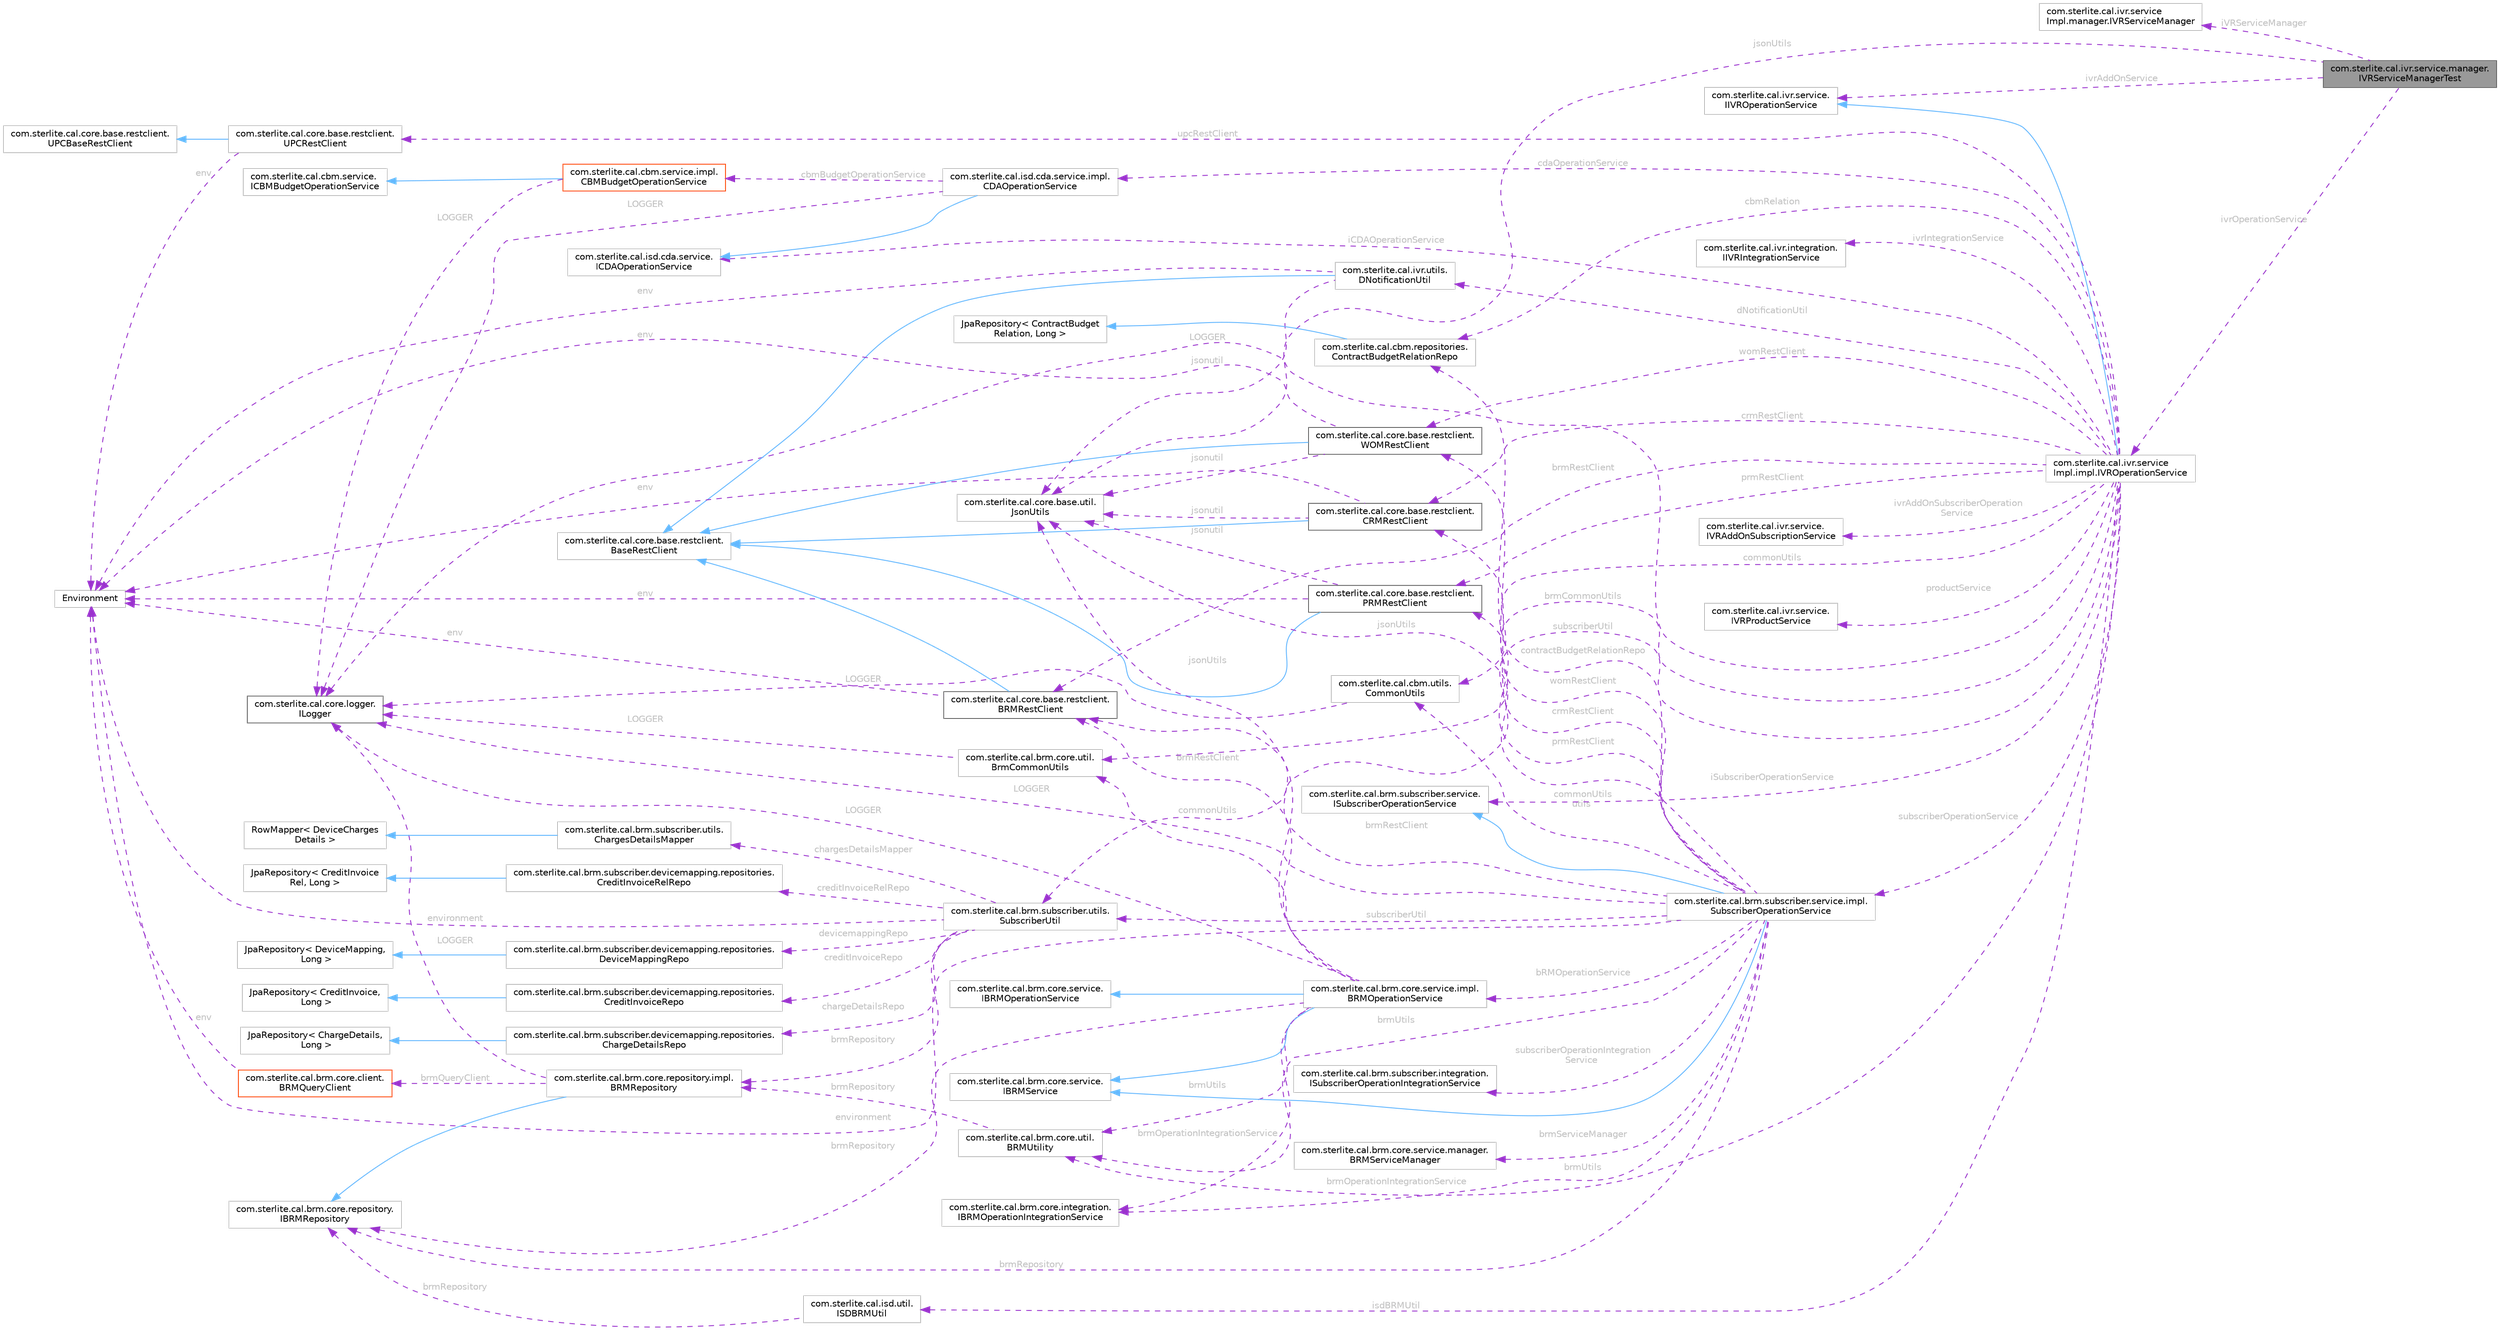 digraph "com.sterlite.cal.ivr.service.manager.IVRServiceManagerTest"
{
 // LATEX_PDF_SIZE
  bgcolor="transparent";
  edge [fontname=Helvetica,fontsize=10,labelfontname=Helvetica,labelfontsize=10];
  node [fontname=Helvetica,fontsize=10,shape=box,height=0.2,width=0.4];
  rankdir="LR";
  Node1 [id="Node000001",label="com.sterlite.cal.ivr.service.manager.\lIVRServiceManagerTest",height=0.2,width=0.4,color="gray40", fillcolor="grey60", style="filled", fontcolor="black",tooltip=" "];
  Node2 -> Node1 [id="edge1_Node000001_Node000002",dir="back",color="darkorchid3",style="dashed",tooltip=" ",label=" iVRServiceManager",fontcolor="grey" ];
  Node2 [id="Node000002",label="com.sterlite.cal.ivr.service\lImpl.manager.IVRServiceManager",height=0.2,width=0.4,color="grey75", fillcolor="white", style="filled",URL="$classcom_1_1sterlite_1_1cal_1_1ivr_1_1service_impl_1_1manager_1_1_i_v_r_service_manager.html",tooltip=" "];
  Node3 -> Node1 [id="edge2_Node000001_Node000003",dir="back",color="darkorchid3",style="dashed",tooltip=" ",label=" ivrOperationService",fontcolor="grey" ];
  Node3 [id="Node000003",label="com.sterlite.cal.ivr.service\lImpl.impl.IVROperationService",height=0.2,width=0.4,color="grey75", fillcolor="white", style="filled",URL="$classcom_1_1sterlite_1_1cal_1_1ivr_1_1service_impl_1_1impl_1_1_i_v_r_operation_service.html",tooltip=" "];
  Node4 -> Node3 [id="edge3_Node000003_Node000004",dir="back",color="steelblue1",style="solid",tooltip=" "];
  Node4 [id="Node000004",label="com.sterlite.cal.ivr.service.\lIIVROperationService",height=0.2,width=0.4,color="grey75", fillcolor="white", style="filled",URL="$interfacecom_1_1sterlite_1_1cal_1_1ivr_1_1service_1_1_i_i_v_r_operation_service.html",tooltip=" "];
  Node5 -> Node3 [id="edge4_Node000003_Node000005",dir="back",color="darkorchid3",style="dashed",tooltip=" ",label=" LOGGER",fontcolor="grey" ];
  Node5 [id="Node000005",label="com.sterlite.cal.core.logger.\lILogger",height=0.2,width=0.4,color="gray40", fillcolor="white", style="filled",URL="$interfacecom_1_1sterlite_1_1cal_1_1core_1_1logger_1_1_i_logger.html",tooltip=" "];
  Node6 -> Node3 [id="edge5_Node000003_Node000006",dir="back",color="darkorchid3",style="dashed",tooltip=" ",label=" ivrIntegrationService",fontcolor="grey" ];
  Node6 [id="Node000006",label="com.sterlite.cal.ivr.integration.\lIIVRIntegrationService",height=0.2,width=0.4,color="grey75", fillcolor="white", style="filled",URL="$interfacecom_1_1sterlite_1_1cal_1_1ivr_1_1integration_1_1_i_i_v_r_integration_service.html",tooltip=" "];
  Node7 -> Node3 [id="edge6_Node000003_Node000007",dir="back",color="darkorchid3",style="dashed",tooltip=" ",label=" dNotificationUtil",fontcolor="grey" ];
  Node7 [id="Node000007",label="com.sterlite.cal.ivr.utils.\lDNotificationUtil",height=0.2,width=0.4,color="grey75", fillcolor="white", style="filled",URL="$classcom_1_1sterlite_1_1cal_1_1ivr_1_1utils_1_1_d_notification_util.html",tooltip=" "];
  Node8 -> Node7 [id="edge7_Node000007_Node000008",dir="back",color="steelblue1",style="solid",tooltip=" "];
  Node8 [id="Node000008",label="com.sterlite.cal.core.base.restclient.\lBaseRestClient",height=0.2,width=0.4,color="grey75", fillcolor="white", style="filled",URL="$classcom_1_1sterlite_1_1cal_1_1core_1_1base_1_1restclient_1_1_base_rest_client.html",tooltip=" "];
  Node9 -> Node7 [id="edge8_Node000007_Node000009",dir="back",color="darkorchid3",style="dashed",tooltip=" ",label=" env",fontcolor="grey" ];
  Node9 [id="Node000009",label="Environment",height=0.2,width=0.4,color="grey75", fillcolor="white", style="filled",tooltip=" "];
  Node10 -> Node7 [id="edge9_Node000007_Node000010",dir="back",color="darkorchid3",style="dashed",tooltip=" ",label=" jsonutil",fontcolor="grey" ];
  Node10 [id="Node000010",label="com.sterlite.cal.core.base.util.\lJsonUtils",height=0.2,width=0.4,color="grey75", fillcolor="white", style="filled",URL="$classcom_1_1sterlite_1_1cal_1_1core_1_1base_1_1util_1_1_json_utils.html",tooltip=" "];
  Node11 -> Node3 [id="edge10_Node000003_Node000011",dir="back",color="darkorchid3",style="dashed",tooltip=" ",label=" womRestClient",fontcolor="grey" ];
  Node11 [id="Node000011",label="com.sterlite.cal.core.base.restclient.\lWOMRestClient",height=0.2,width=0.4,color="gray40", fillcolor="white", style="filled",URL="$classcom_1_1sterlite_1_1cal_1_1core_1_1base_1_1restclient_1_1_w_o_m_rest_client.html",tooltip=" "];
  Node8 -> Node11 [id="edge11_Node000011_Node000008",dir="back",color="steelblue1",style="solid",tooltip=" "];
  Node9 -> Node11 [id="edge12_Node000011_Node000009",dir="back",color="darkorchid3",style="dashed",tooltip=" ",label=" env",fontcolor="grey" ];
  Node10 -> Node11 [id="edge13_Node000011_Node000010",dir="back",color="darkorchid3",style="dashed",tooltip=" ",label=" jsonutil",fontcolor="grey" ];
  Node12 -> Node3 [id="edge14_Node000003_Node000012",dir="back",color="darkorchid3",style="dashed",tooltip=" ",label=" brmRestClient",fontcolor="grey" ];
  Node12 [id="Node000012",label="com.sterlite.cal.core.base.restclient.\lBRMRestClient",height=0.2,width=0.4,color="gray40", fillcolor="white", style="filled",URL="$classcom_1_1sterlite_1_1cal_1_1core_1_1base_1_1restclient_1_1_b_r_m_rest_client.html",tooltip=" "];
  Node8 -> Node12 [id="edge15_Node000012_Node000008",dir="back",color="steelblue1",style="solid",tooltip=" "];
  Node9 -> Node12 [id="edge16_Node000012_Node000009",dir="back",color="darkorchid3",style="dashed",tooltip=" ",label=" env",fontcolor="grey" ];
  Node13 -> Node3 [id="edge17_Node000003_Node000013",dir="back",color="darkorchid3",style="dashed",tooltip=" ",label=" prmRestClient",fontcolor="grey" ];
  Node13 [id="Node000013",label="com.sterlite.cal.core.base.restclient.\lPRMRestClient",height=0.2,width=0.4,color="gray40", fillcolor="white", style="filled",URL="$classcom_1_1sterlite_1_1cal_1_1core_1_1base_1_1restclient_1_1_p_r_m_rest_client.html",tooltip=" "];
  Node8 -> Node13 [id="edge18_Node000013_Node000008",dir="back",color="steelblue1",style="solid",tooltip=" "];
  Node9 -> Node13 [id="edge19_Node000013_Node000009",dir="back",color="darkorchid3",style="dashed",tooltip=" ",label=" env",fontcolor="grey" ];
  Node10 -> Node13 [id="edge20_Node000013_Node000010",dir="back",color="darkorchid3",style="dashed",tooltip=" ",label=" jsonutil",fontcolor="grey" ];
  Node14 -> Node3 [id="edge21_Node000003_Node000014",dir="back",color="darkorchid3",style="dashed",tooltip=" ",label=" crmRestClient",fontcolor="grey" ];
  Node14 [id="Node000014",label="com.sterlite.cal.core.base.restclient.\lCRMRestClient",height=0.2,width=0.4,color="gray40", fillcolor="white", style="filled",URL="$classcom_1_1sterlite_1_1cal_1_1core_1_1base_1_1restclient_1_1_c_r_m_rest_client.html",tooltip=" "];
  Node8 -> Node14 [id="edge22_Node000014_Node000008",dir="back",color="steelblue1",style="solid",tooltip=" "];
  Node9 -> Node14 [id="edge23_Node000014_Node000009",dir="back",color="darkorchid3",style="dashed",tooltip=" ",label=" env",fontcolor="grey" ];
  Node10 -> Node14 [id="edge24_Node000014_Node000010",dir="back",color="darkorchid3",style="dashed",tooltip=" ",label=" jsonutil",fontcolor="grey" ];
  Node15 -> Node3 [id="edge25_Node000003_Node000015",dir="back",color="darkorchid3",style="dashed",tooltip=" ",label=" commonUtils",fontcolor="grey" ];
  Node15 [id="Node000015",label="com.sterlite.cal.cbm.utils.\lCommonUtils",height=0.2,width=0.4,color="grey75", fillcolor="white", style="filled",URL="$classcom_1_1sterlite_1_1cal_1_1cbm_1_1utils_1_1_common_utils.html",tooltip=" "];
  Node5 -> Node15 [id="edge26_Node000015_Node000005",dir="back",color="darkorchid3",style="dashed",tooltip=" ",label=" LOGGER",fontcolor="grey" ];
  Node16 -> Node3 [id="edge27_Node000003_Node000016",dir="back",color="darkorchid3",style="dashed",tooltip=" ",label=" brmCommonUtils",fontcolor="grey" ];
  Node16 [id="Node000016",label="com.sterlite.cal.brm.core.util.\lBrmCommonUtils",height=0.2,width=0.4,color="grey75", fillcolor="white", style="filled",URL="$classcom_1_1sterlite_1_1cal_1_1brm_1_1core_1_1util_1_1_brm_common_utils.html",tooltip=" "];
  Node5 -> Node16 [id="edge28_Node000016_Node000005",dir="back",color="darkorchid3",style="dashed",tooltip=" ",label=" LOGGER",fontcolor="grey" ];
  Node17 -> Node3 [id="edge29_Node000003_Node000017",dir="back",color="darkorchid3",style="dashed",tooltip=" ",label=" ivrAddOnSubscriberOperation\lService",fontcolor="grey" ];
  Node17 [id="Node000017",label="com.sterlite.cal.ivr.service.\lIVRAddOnSubscriptionService",height=0.2,width=0.4,color="grey75", fillcolor="white", style="filled",URL="$interfacecom_1_1sterlite_1_1cal_1_1ivr_1_1service_1_1_i_v_r_add_on_subscription_service.html",tooltip=" "];
  Node18 -> Node3 [id="edge30_Node000003_Node000018",dir="back",color="darkorchid3",style="dashed",tooltip=" ",label=" iSubscriberOperationService",fontcolor="grey" ];
  Node18 [id="Node000018",label="com.sterlite.cal.brm.subscriber.service.\lISubscriberOperationService",height=0.2,width=0.4,color="grey75", fillcolor="white", style="filled",URL="$interfacecom_1_1sterlite_1_1cal_1_1brm_1_1subscriber_1_1service_1_1_i_subscriber_operation_service.html",tooltip=" "];
  Node19 -> Node3 [id="edge31_Node000003_Node000019",dir="back",color="darkorchid3",style="dashed",tooltip=" ",label=" productService",fontcolor="grey" ];
  Node19 [id="Node000019",label="com.sterlite.cal.ivr.service.\lIVRProductService",height=0.2,width=0.4,color="grey75", fillcolor="white", style="filled",URL="$interfacecom_1_1sterlite_1_1cal_1_1ivr_1_1service_1_1_i_v_r_product_service.html",tooltip=" "];
  Node20 -> Node3 [id="edge32_Node000003_Node000020",dir="back",color="darkorchid3",style="dashed",tooltip=" ",label=" iCDAOperationService",fontcolor="grey" ];
  Node20 [id="Node000020",label="com.sterlite.cal.isd.cda.service.\lICDAOperationService",height=0.2,width=0.4,color="grey75", fillcolor="white", style="filled",URL="$interfacecom_1_1sterlite_1_1cal_1_1isd_1_1cda_1_1service_1_1_i_c_d_a_operation_service.html",tooltip=" "];
  Node21 -> Node3 [id="edge33_Node000003_Node000021",dir="back",color="darkorchid3",style="dashed",tooltip=" ",label=" subscriberUtil",fontcolor="grey" ];
  Node21 [id="Node000021",label="com.sterlite.cal.brm.subscriber.utils.\lSubscriberUtil",height=0.2,width=0.4,color="grey75", fillcolor="white", style="filled",URL="$classcom_1_1sterlite_1_1cal_1_1brm_1_1subscriber_1_1utils_1_1_subscriber_util.html",tooltip=" "];
  Node22 -> Node21 [id="edge34_Node000021_Node000022",dir="back",color="darkorchid3",style="dashed",tooltip=" ",label=" brmRepository",fontcolor="grey" ];
  Node22 [id="Node000022",label="com.sterlite.cal.brm.core.repository.impl.\lBRMRepository",height=0.2,width=0.4,color="grey75", fillcolor="white", style="filled",URL="$classcom_1_1sterlite_1_1cal_1_1brm_1_1core_1_1repository_1_1impl_1_1_b_r_m_repository.html",tooltip=" "];
  Node23 -> Node22 [id="edge35_Node000022_Node000023",dir="back",color="steelblue1",style="solid",tooltip=" "];
  Node23 [id="Node000023",label="com.sterlite.cal.brm.core.repository.\lIBRMRepository",height=0.2,width=0.4,color="grey75", fillcolor="white", style="filled",URL="$interfacecom_1_1sterlite_1_1cal_1_1brm_1_1core_1_1repository_1_1_i_b_r_m_repository.html",tooltip=" "];
  Node5 -> Node22 [id="edge36_Node000022_Node000005",dir="back",color="darkorchid3",style="dashed",tooltip=" ",label=" LOGGER",fontcolor="grey" ];
  Node24 -> Node22 [id="edge37_Node000022_Node000024",dir="back",color="darkorchid3",style="dashed",tooltip=" ",label=" brmQueryClient",fontcolor="grey" ];
  Node24 [id="Node000024",label="com.sterlite.cal.brm.core.client.\lBRMQueryClient",height=0.2,width=0.4,color="orangered", fillcolor="white", style="filled",URL="$classcom_1_1sterlite_1_1cal_1_1brm_1_1core_1_1client_1_1_b_r_m_query_client.html",tooltip=" "];
  Node9 -> Node24 [id="edge38_Node000024_Node000009",dir="back",color="darkorchid3",style="dashed",tooltip=" ",label=" env",fontcolor="grey" ];
  Node26 -> Node21 [id="edge39_Node000021_Node000026",dir="back",color="darkorchid3",style="dashed",tooltip=" ",label=" devicemappingRepo",fontcolor="grey" ];
  Node26 [id="Node000026",label="com.sterlite.cal.brm.subscriber.devicemapping.repositories.\lDeviceMappingRepo",height=0.2,width=0.4,color="grey75", fillcolor="white", style="filled",URL="$interfacecom_1_1sterlite_1_1cal_1_1brm_1_1subscriber_1_1devicemapping_1_1repositories_1_1_device_mapping_repo.html",tooltip=" "];
  Node27 -> Node26 [id="edge40_Node000026_Node000027",dir="back",color="steelblue1",style="solid",tooltip=" "];
  Node27 [id="Node000027",label="JpaRepository\< DeviceMapping,\l Long \>",height=0.2,width=0.4,color="grey75", fillcolor="white", style="filled",tooltip=" "];
  Node28 -> Node21 [id="edge41_Node000021_Node000028",dir="back",color="darkorchid3",style="dashed",tooltip=" ",label=" creditInvoiceRepo",fontcolor="grey" ];
  Node28 [id="Node000028",label="com.sterlite.cal.brm.subscriber.devicemapping.repositories.\lCreditInvoiceRepo",height=0.2,width=0.4,color="grey75", fillcolor="white", style="filled",URL="$interfacecom_1_1sterlite_1_1cal_1_1brm_1_1subscriber_1_1devicemapping_1_1repositories_1_1_credit_invoice_repo.html",tooltip=" "];
  Node29 -> Node28 [id="edge42_Node000028_Node000029",dir="back",color="steelblue1",style="solid",tooltip=" "];
  Node29 [id="Node000029",label="JpaRepository\< CreditInvoice,\l Long \>",height=0.2,width=0.4,color="grey75", fillcolor="white", style="filled",tooltip=" "];
  Node30 -> Node21 [id="edge43_Node000021_Node000030",dir="back",color="darkorchid3",style="dashed",tooltip=" ",label=" chargeDetailsRepo",fontcolor="grey" ];
  Node30 [id="Node000030",label="com.sterlite.cal.brm.subscriber.devicemapping.repositories.\lChargeDetailsRepo",height=0.2,width=0.4,color="grey75", fillcolor="white", style="filled",URL="$interfacecom_1_1sterlite_1_1cal_1_1brm_1_1subscriber_1_1devicemapping_1_1repositories_1_1_charge_details_repo.html",tooltip=" "];
  Node31 -> Node30 [id="edge44_Node000030_Node000031",dir="back",color="steelblue1",style="solid",tooltip=" "];
  Node31 [id="Node000031",label="JpaRepository\< ChargeDetails,\l Long \>",height=0.2,width=0.4,color="grey75", fillcolor="white", style="filled",tooltip=" "];
  Node9 -> Node21 [id="edge45_Node000021_Node000009",dir="back",color="darkorchid3",style="dashed",tooltip=" ",label=" environment",fontcolor="grey" ];
  Node32 -> Node21 [id="edge46_Node000021_Node000032",dir="back",color="darkorchid3",style="dashed",tooltip=" ",label=" chargesDetailsMapper",fontcolor="grey" ];
  Node32 [id="Node000032",label="com.sterlite.cal.brm.subscriber.utils.\lChargesDetailsMapper",height=0.2,width=0.4,color="grey75", fillcolor="white", style="filled",URL="$classcom_1_1sterlite_1_1cal_1_1brm_1_1subscriber_1_1utils_1_1_charges_details_mapper.html",tooltip=" "];
  Node33 -> Node32 [id="edge47_Node000032_Node000033",dir="back",color="steelblue1",style="solid",tooltip=" "];
  Node33 [id="Node000033",label="RowMapper\< DeviceCharges\lDetails \>",height=0.2,width=0.4,color="grey75", fillcolor="white", style="filled",tooltip=" "];
  Node34 -> Node21 [id="edge48_Node000021_Node000034",dir="back",color="darkorchid3",style="dashed",tooltip=" ",label=" creditInvoiceRelRepo",fontcolor="grey" ];
  Node34 [id="Node000034",label="com.sterlite.cal.brm.subscriber.devicemapping.repositories.\lCreditInvoiceRelRepo",height=0.2,width=0.4,color="grey75", fillcolor="white", style="filled",URL="$interfacecom_1_1sterlite_1_1cal_1_1brm_1_1subscriber_1_1devicemapping_1_1repositories_1_1_credit_invoice_rel_repo.html",tooltip=" "];
  Node35 -> Node34 [id="edge49_Node000034_Node000035",dir="back",color="steelblue1",style="solid",tooltip=" "];
  Node35 [id="Node000035",label="JpaRepository\< CreditInvoice\lRel, Long \>",height=0.2,width=0.4,color="grey75", fillcolor="white", style="filled",tooltip=" "];
  Node36 -> Node3 [id="edge50_Node000003_Node000036",dir="back",color="darkorchid3",style="dashed",tooltip=" ",label=" brmUtils",fontcolor="grey" ];
  Node36 [id="Node000036",label="com.sterlite.cal.brm.core.util.\lBRMUtility",height=0.2,width=0.4,color="grey75", fillcolor="white", style="filled",URL="$classcom_1_1sterlite_1_1cal_1_1brm_1_1core_1_1util_1_1_b_r_m_utility.html",tooltip=" "];
  Node22 -> Node36 [id="edge51_Node000036_Node000022",dir="back",color="darkorchid3",style="dashed",tooltip=" ",label=" brmRepository",fontcolor="grey" ];
  Node37 -> Node3 [id="edge52_Node000003_Node000037",dir="back",color="darkorchid3",style="dashed",tooltip=" ",label=" subscriberOperationService",fontcolor="grey" ];
  Node37 [id="Node000037",label="com.sterlite.cal.brm.subscriber.service.impl.\lSubscriberOperationService",height=0.2,width=0.4,color="grey75", fillcolor="white", style="filled",URL="$classcom_1_1sterlite_1_1cal_1_1brm_1_1subscriber_1_1service_1_1impl_1_1_subscriber_operation_service.html",tooltip=" "];
  Node18 -> Node37 [id="edge53_Node000037_Node000018",dir="back",color="steelblue1",style="solid",tooltip=" "];
  Node38 -> Node37 [id="edge54_Node000037_Node000038",dir="back",color="steelblue1",style="solid",tooltip=" "];
  Node38 [id="Node000038",label="com.sterlite.cal.brm.core.service.\lIBRMService",height=0.2,width=0.4,color="grey75", fillcolor="white", style="filled",URL="$interfacecom_1_1sterlite_1_1cal_1_1brm_1_1core_1_1service_1_1_i_b_r_m_service.html",tooltip=" "];
  Node5 -> Node37 [id="edge55_Node000037_Node000005",dir="back",color="darkorchid3",style="dashed",tooltip=" ",label=" LOGGER",fontcolor="grey" ];
  Node39 -> Node37 [id="edge56_Node000037_Node000039",dir="back",color="darkorchid3",style="dashed",tooltip=" ",label=" subscriberOperationIntegration\lService",fontcolor="grey" ];
  Node39 [id="Node000039",label="com.sterlite.cal.brm.subscriber.integration.\lISubscriberOperationIntegrationService",height=0.2,width=0.4,color="grey75", fillcolor="white", style="filled",URL="$interfacecom_1_1sterlite_1_1cal_1_1brm_1_1subscriber_1_1integration_1_1_i_subscriber_operation_integration_service.html",tooltip=" "];
  Node40 -> Node37 [id="edge57_Node000037_Node000040",dir="back",color="darkorchid3",style="dashed",tooltip=" ",label=" brmOperationIntegrationService",fontcolor="grey" ];
  Node40 [id="Node000040",label="com.sterlite.cal.brm.core.integration.\lIBRMOperationIntegrationService",height=0.2,width=0.4,color="grey75", fillcolor="white", style="filled",URL="$interfacecom_1_1sterlite_1_1cal_1_1brm_1_1core_1_1integration_1_1_i_b_r_m_operation_integration_service.html",tooltip=" "];
  Node41 -> Node37 [id="edge58_Node000037_Node000041",dir="back",color="darkorchid3",style="dashed",tooltip=" ",label=" bRMOperationService",fontcolor="grey" ];
  Node41 [id="Node000041",label="com.sterlite.cal.brm.core.service.impl.\lBRMOperationService",height=0.2,width=0.4,color="grey75", fillcolor="white", style="filled",URL="$classcom_1_1sterlite_1_1cal_1_1brm_1_1core_1_1service_1_1impl_1_1_b_r_m_operation_service.html",tooltip=" "];
  Node42 -> Node41 [id="edge59_Node000041_Node000042",dir="back",color="steelblue1",style="solid",tooltip=" "];
  Node42 [id="Node000042",label="com.sterlite.cal.brm.core.service.\lIBRMOperationService",height=0.2,width=0.4,color="grey75", fillcolor="white", style="filled",URL="$interfacecom_1_1sterlite_1_1cal_1_1brm_1_1core_1_1service_1_1_i_b_r_m_operation_service.html",tooltip=" "];
  Node38 -> Node41 [id="edge60_Node000041_Node000038",dir="back",color="steelblue1",style="solid",tooltip=" "];
  Node5 -> Node41 [id="edge61_Node000041_Node000005",dir="back",color="darkorchid3",style="dashed",tooltip=" ",label=" LOGGER",fontcolor="grey" ];
  Node40 -> Node41 [id="edge62_Node000041_Node000040",dir="back",color="darkorchid3",style="dashed",tooltip=" ",label=" brmOperationIntegrationService",fontcolor="grey" ];
  Node10 -> Node41 [id="edge63_Node000041_Node000010",dir="back",color="darkorchid3",style="dashed",tooltip=" ",label=" jsonUtils",fontcolor="grey" ];
  Node23 -> Node41 [id="edge64_Node000041_Node000023",dir="back",color="darkorchid3",style="dashed",tooltip=" ",label=" brmRepository",fontcolor="grey" ];
  Node36 -> Node41 [id="edge65_Node000041_Node000036",dir="back",color="darkorchid3",style="dashed",tooltip=" ",label=" brmUtils",fontcolor="grey" ];
  Node12 -> Node41 [id="edge66_Node000041_Node000012",dir="back",color="darkorchid3",style="dashed",tooltip=" ",label=" brmRestClient",fontcolor="grey" ];
  Node16 -> Node41 [id="edge67_Node000041_Node000016",dir="back",color="darkorchid3",style="dashed",tooltip=" ",label=" commonUtils",fontcolor="grey" ];
  Node10 -> Node37 [id="edge68_Node000037_Node000010",dir="back",color="darkorchid3",style="dashed",tooltip=" ",label=" jsonUtils",fontcolor="grey" ];
  Node15 -> Node37 [id="edge69_Node000037_Node000015",dir="back",color="darkorchid3",style="dashed",tooltip=" ",label=" commonUtils\nutils",fontcolor="grey" ];
  Node23 -> Node37 [id="edge70_Node000037_Node000023",dir="back",color="darkorchid3",style="dashed",tooltip=" ",label=" brmRepository",fontcolor="grey" ];
  Node14 -> Node37 [id="edge71_Node000037_Node000014",dir="back",color="darkorchid3",style="dashed",tooltip=" ",label=" crmRestClient",fontcolor="grey" ];
  Node12 -> Node37 [id="edge72_Node000037_Node000012",dir="back",color="darkorchid3",style="dashed",tooltip=" ",label=" brmRestClient",fontcolor="grey" ];
  Node13 -> Node37 [id="edge73_Node000037_Node000013",dir="back",color="darkorchid3",style="dashed",tooltip=" ",label=" prmRestClient",fontcolor="grey" ];
  Node9 -> Node37 [id="edge74_Node000037_Node000009",dir="back",color="darkorchid3",style="dashed",tooltip=" ",label=" environment",fontcolor="grey" ];
  Node21 -> Node37 [id="edge75_Node000037_Node000021",dir="back",color="darkorchid3",style="dashed",tooltip=" ",label=" subscriberUtil",fontcolor="grey" ];
  Node43 -> Node37 [id="edge76_Node000037_Node000043",dir="back",color="darkorchid3",style="dashed",tooltip=" ",label=" brmServiceManager",fontcolor="grey" ];
  Node43 [id="Node000043",label="com.sterlite.cal.brm.core.service.manager.\lBRMServiceManager",height=0.2,width=0.4,color="grey75", fillcolor="white", style="filled",URL="$classcom_1_1sterlite_1_1cal_1_1brm_1_1core_1_1service_1_1manager_1_1_b_r_m_service_manager.html",tooltip=" "];
  Node11 -> Node37 [id="edge77_Node000037_Node000011",dir="back",color="darkorchid3",style="dashed",tooltip=" ",label=" womRestClient",fontcolor="grey" ];
  Node44 -> Node37 [id="edge78_Node000037_Node000044",dir="back",color="darkorchid3",style="dashed",tooltip=" ",label=" contractBudgetRelationRepo",fontcolor="grey" ];
  Node44 [id="Node000044",label="com.sterlite.cal.cbm.repositories.\lContractBudgetRelationRepo",height=0.2,width=0.4,color="grey75", fillcolor="white", style="filled",URL="$interfacecom_1_1sterlite_1_1cal_1_1cbm_1_1repositories_1_1_contract_budget_relation_repo.html",tooltip=" "];
  Node45 -> Node44 [id="edge79_Node000044_Node000045",dir="back",color="steelblue1",style="solid",tooltip=" "];
  Node45 [id="Node000045",label="JpaRepository\< ContractBudget\lRelation, Long \>",height=0.2,width=0.4,color="grey75", fillcolor="white", style="filled",tooltip=" "];
  Node36 -> Node37 [id="edge80_Node000037_Node000036",dir="back",color="darkorchid3",style="dashed",tooltip=" ",label=" brmUtils",fontcolor="grey" ];
  Node46 -> Node3 [id="edge81_Node000003_Node000046",dir="back",color="darkorchid3",style="dashed",tooltip=" ",label=" cdaOperationService",fontcolor="grey" ];
  Node46 [id="Node000046",label="com.sterlite.cal.isd.cda.service.impl.\lCDAOperationService",height=0.2,width=0.4,color="grey75", fillcolor="white", style="filled",URL="$classcom_1_1sterlite_1_1cal_1_1isd_1_1cda_1_1service_1_1impl_1_1_c_d_a_operation_service.html",tooltip=" "];
  Node20 -> Node46 [id="edge82_Node000046_Node000020",dir="back",color="steelblue1",style="solid",tooltip=" "];
  Node5 -> Node46 [id="edge83_Node000046_Node000005",dir="back",color="darkorchid3",style="dashed",tooltip=" ",label=" LOGGER",fontcolor="grey" ];
  Node47 -> Node46 [id="edge84_Node000046_Node000047",dir="back",color="darkorchid3",style="dashed",tooltip=" ",label=" cbmBudgetOperationService",fontcolor="grey" ];
  Node47 [id="Node000047",label="com.sterlite.cal.cbm.service.impl.\lCBMBudgetOperationService",height=0.2,width=0.4,color="orangered", fillcolor="white", style="filled",URL="$classcom_1_1sterlite_1_1cal_1_1cbm_1_1service_1_1impl_1_1_c_b_m_budget_operation_service.html",tooltip=" "];
  Node48 -> Node47 [id="edge85_Node000047_Node000048",dir="back",color="steelblue1",style="solid",tooltip=" "];
  Node48 [id="Node000048",label="com.sterlite.cal.cbm.service.\lICBMBudgetOperationService",height=0.2,width=0.4,color="grey75", fillcolor="white", style="filled",URL="$interfacecom_1_1sterlite_1_1cal_1_1cbm_1_1service_1_1_i_c_b_m_budget_operation_service.html",tooltip=" "];
  Node5 -> Node47 [id="edge86_Node000047_Node000005",dir="back",color="darkorchid3",style="dashed",tooltip=" ",label=" LOGGER",fontcolor="grey" ];
  Node54 -> Node3 [id="edge87_Node000003_Node000054",dir="back",color="darkorchid3",style="dashed",tooltip=" ",label=" upcRestClient",fontcolor="grey" ];
  Node54 [id="Node000054",label="com.sterlite.cal.core.base.restclient.\lUPCRestClient",height=0.2,width=0.4,color="grey75", fillcolor="white", style="filled",URL="$classcom_1_1sterlite_1_1cal_1_1core_1_1base_1_1restclient_1_1_u_p_c_rest_client.html",tooltip=" "];
  Node55 -> Node54 [id="edge88_Node000054_Node000055",dir="back",color="steelblue1",style="solid",tooltip=" "];
  Node55 [id="Node000055",label="com.sterlite.cal.core.base.restclient.\lUPCBaseRestClient",height=0.2,width=0.4,color="grey75", fillcolor="white", style="filled",URL="$classcom_1_1sterlite_1_1cal_1_1core_1_1base_1_1restclient_1_1_u_p_c_base_rest_client.html",tooltip=" "];
  Node9 -> Node54 [id="edge89_Node000054_Node000009",dir="back",color="darkorchid3",style="dashed",tooltip=" ",label=" env",fontcolor="grey" ];
  Node56 -> Node3 [id="edge90_Node000003_Node000056",dir="back",color="darkorchid3",style="dashed",tooltip=" ",label=" isdBRMUtil",fontcolor="grey" ];
  Node56 [id="Node000056",label="com.sterlite.cal.isd.util.\lISDBRMUtil",height=0.2,width=0.4,color="grey75", fillcolor="white", style="filled",URL="$classcom_1_1sterlite_1_1cal_1_1isd_1_1util_1_1_i_s_d_b_r_m_util.html",tooltip=" "];
  Node23 -> Node56 [id="edge91_Node000056_Node000023",dir="back",color="darkorchid3",style="dashed",tooltip=" ",label=" brmRepository",fontcolor="grey" ];
  Node44 -> Node3 [id="edge92_Node000003_Node000044",dir="back",color="darkorchid3",style="dashed",tooltip=" ",label=" cbmRelation",fontcolor="grey" ];
  Node10 -> Node1 [id="edge93_Node000001_Node000010",dir="back",color="darkorchid3",style="dashed",tooltip=" ",label=" jsonUtils",fontcolor="grey" ];
  Node4 -> Node1 [id="edge94_Node000001_Node000004",dir="back",color="darkorchid3",style="dashed",tooltip=" ",label=" ivrAddOnService",fontcolor="grey" ];
}
